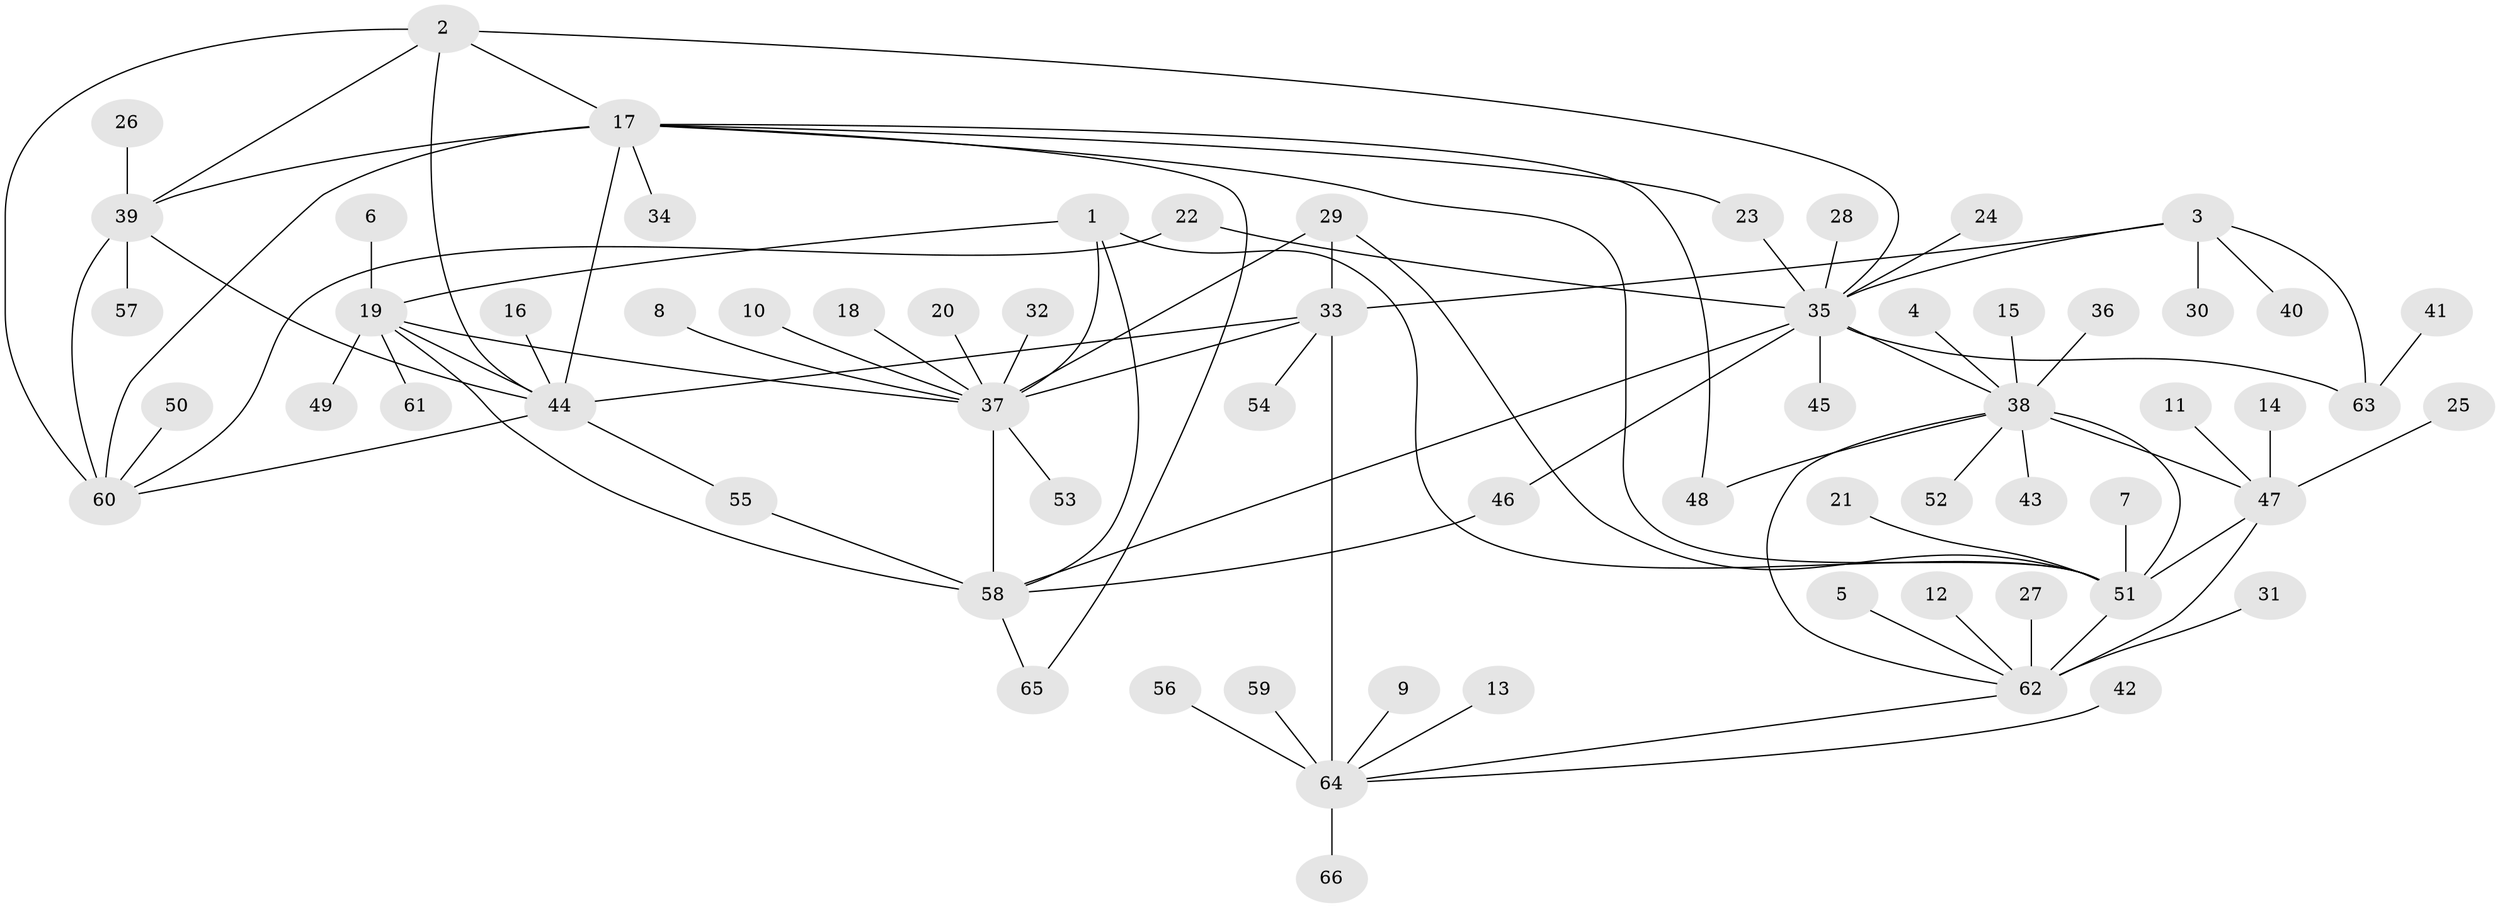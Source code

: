 // original degree distribution, {10: 0.030534351145038167, 9: 0.022900763358778626, 11: 0.007633587786259542, 12: 0.030534351145038167, 7: 0.022900763358778626, 6: 0.022900763358778626, 8: 0.03816793893129771, 5: 0.03816793893129771, 14: 0.007633587786259542, 16: 0.007633587786259542, 1: 0.6030534351145038, 2: 0.1297709923664122, 3: 0.03816793893129771}
// Generated by graph-tools (version 1.1) at 2025/02/03/09/25 03:02:39]
// undirected, 66 vertices, 92 edges
graph export_dot {
graph [start="1"]
  node [color=gray90,style=filled];
  1;
  2;
  3;
  4;
  5;
  6;
  7;
  8;
  9;
  10;
  11;
  12;
  13;
  14;
  15;
  16;
  17;
  18;
  19;
  20;
  21;
  22;
  23;
  24;
  25;
  26;
  27;
  28;
  29;
  30;
  31;
  32;
  33;
  34;
  35;
  36;
  37;
  38;
  39;
  40;
  41;
  42;
  43;
  44;
  45;
  46;
  47;
  48;
  49;
  50;
  51;
  52;
  53;
  54;
  55;
  56;
  57;
  58;
  59;
  60;
  61;
  62;
  63;
  64;
  65;
  66;
  1 -- 19 [weight=1.0];
  1 -- 37 [weight=2.0];
  1 -- 51 [weight=1.0];
  1 -- 58 [weight=2.0];
  2 -- 17 [weight=2.0];
  2 -- 35 [weight=1.0];
  2 -- 39 [weight=2.0];
  2 -- 44 [weight=2.0];
  2 -- 60 [weight=2.0];
  3 -- 30 [weight=1.0];
  3 -- 33 [weight=1.0];
  3 -- 35 [weight=4.0];
  3 -- 40 [weight=1.0];
  3 -- 63 [weight=4.0];
  4 -- 38 [weight=1.0];
  5 -- 62 [weight=1.0];
  6 -- 19 [weight=1.0];
  7 -- 51 [weight=1.0];
  8 -- 37 [weight=1.0];
  9 -- 64 [weight=1.0];
  10 -- 37 [weight=1.0];
  11 -- 47 [weight=1.0];
  12 -- 62 [weight=1.0];
  13 -- 64 [weight=1.0];
  14 -- 47 [weight=1.0];
  15 -- 38 [weight=1.0];
  16 -- 44 [weight=1.0];
  17 -- 23 [weight=1.0];
  17 -- 34 [weight=1.0];
  17 -- 39 [weight=1.0];
  17 -- 44 [weight=1.0];
  17 -- 48 [weight=1.0];
  17 -- 51 [weight=1.0];
  17 -- 60 [weight=1.0];
  17 -- 65 [weight=1.0];
  18 -- 37 [weight=1.0];
  19 -- 37 [weight=2.0];
  19 -- 44 [weight=1.0];
  19 -- 49 [weight=1.0];
  19 -- 58 [weight=2.0];
  19 -- 61 [weight=1.0];
  20 -- 37 [weight=1.0];
  21 -- 51 [weight=1.0];
  22 -- 35 [weight=1.0];
  22 -- 60 [weight=1.0];
  23 -- 35 [weight=1.0];
  24 -- 35 [weight=1.0];
  25 -- 47 [weight=1.0];
  26 -- 39 [weight=1.0];
  27 -- 62 [weight=1.0];
  28 -- 35 [weight=1.0];
  29 -- 33 [weight=1.0];
  29 -- 37 [weight=1.0];
  29 -- 51 [weight=1.0];
  31 -- 62 [weight=1.0];
  32 -- 37 [weight=1.0];
  33 -- 37 [weight=1.0];
  33 -- 44 [weight=1.0];
  33 -- 54 [weight=1.0];
  33 -- 64 [weight=9.0];
  35 -- 38 [weight=1.0];
  35 -- 45 [weight=1.0];
  35 -- 46 [weight=1.0];
  35 -- 58 [weight=1.0];
  35 -- 63 [weight=1.0];
  36 -- 38 [weight=1.0];
  37 -- 53 [weight=1.0];
  37 -- 58 [weight=4.0];
  38 -- 43 [weight=1.0];
  38 -- 47 [weight=1.0];
  38 -- 48 [weight=1.0];
  38 -- 51 [weight=3.0];
  38 -- 52 [weight=1.0];
  38 -- 62 [weight=1.0];
  39 -- 44 [weight=1.0];
  39 -- 57 [weight=1.0];
  39 -- 60 [weight=1.0];
  41 -- 63 [weight=1.0];
  42 -- 64 [weight=1.0];
  44 -- 55 [weight=1.0];
  44 -- 60 [weight=1.0];
  46 -- 58 [weight=1.0];
  47 -- 51 [weight=3.0];
  47 -- 62 [weight=1.0];
  50 -- 60 [weight=1.0];
  51 -- 62 [weight=3.0];
  55 -- 58 [weight=1.0];
  56 -- 64 [weight=1.0];
  58 -- 65 [weight=1.0];
  59 -- 64 [weight=1.0];
  62 -- 64 [weight=1.0];
  64 -- 66 [weight=1.0];
}
